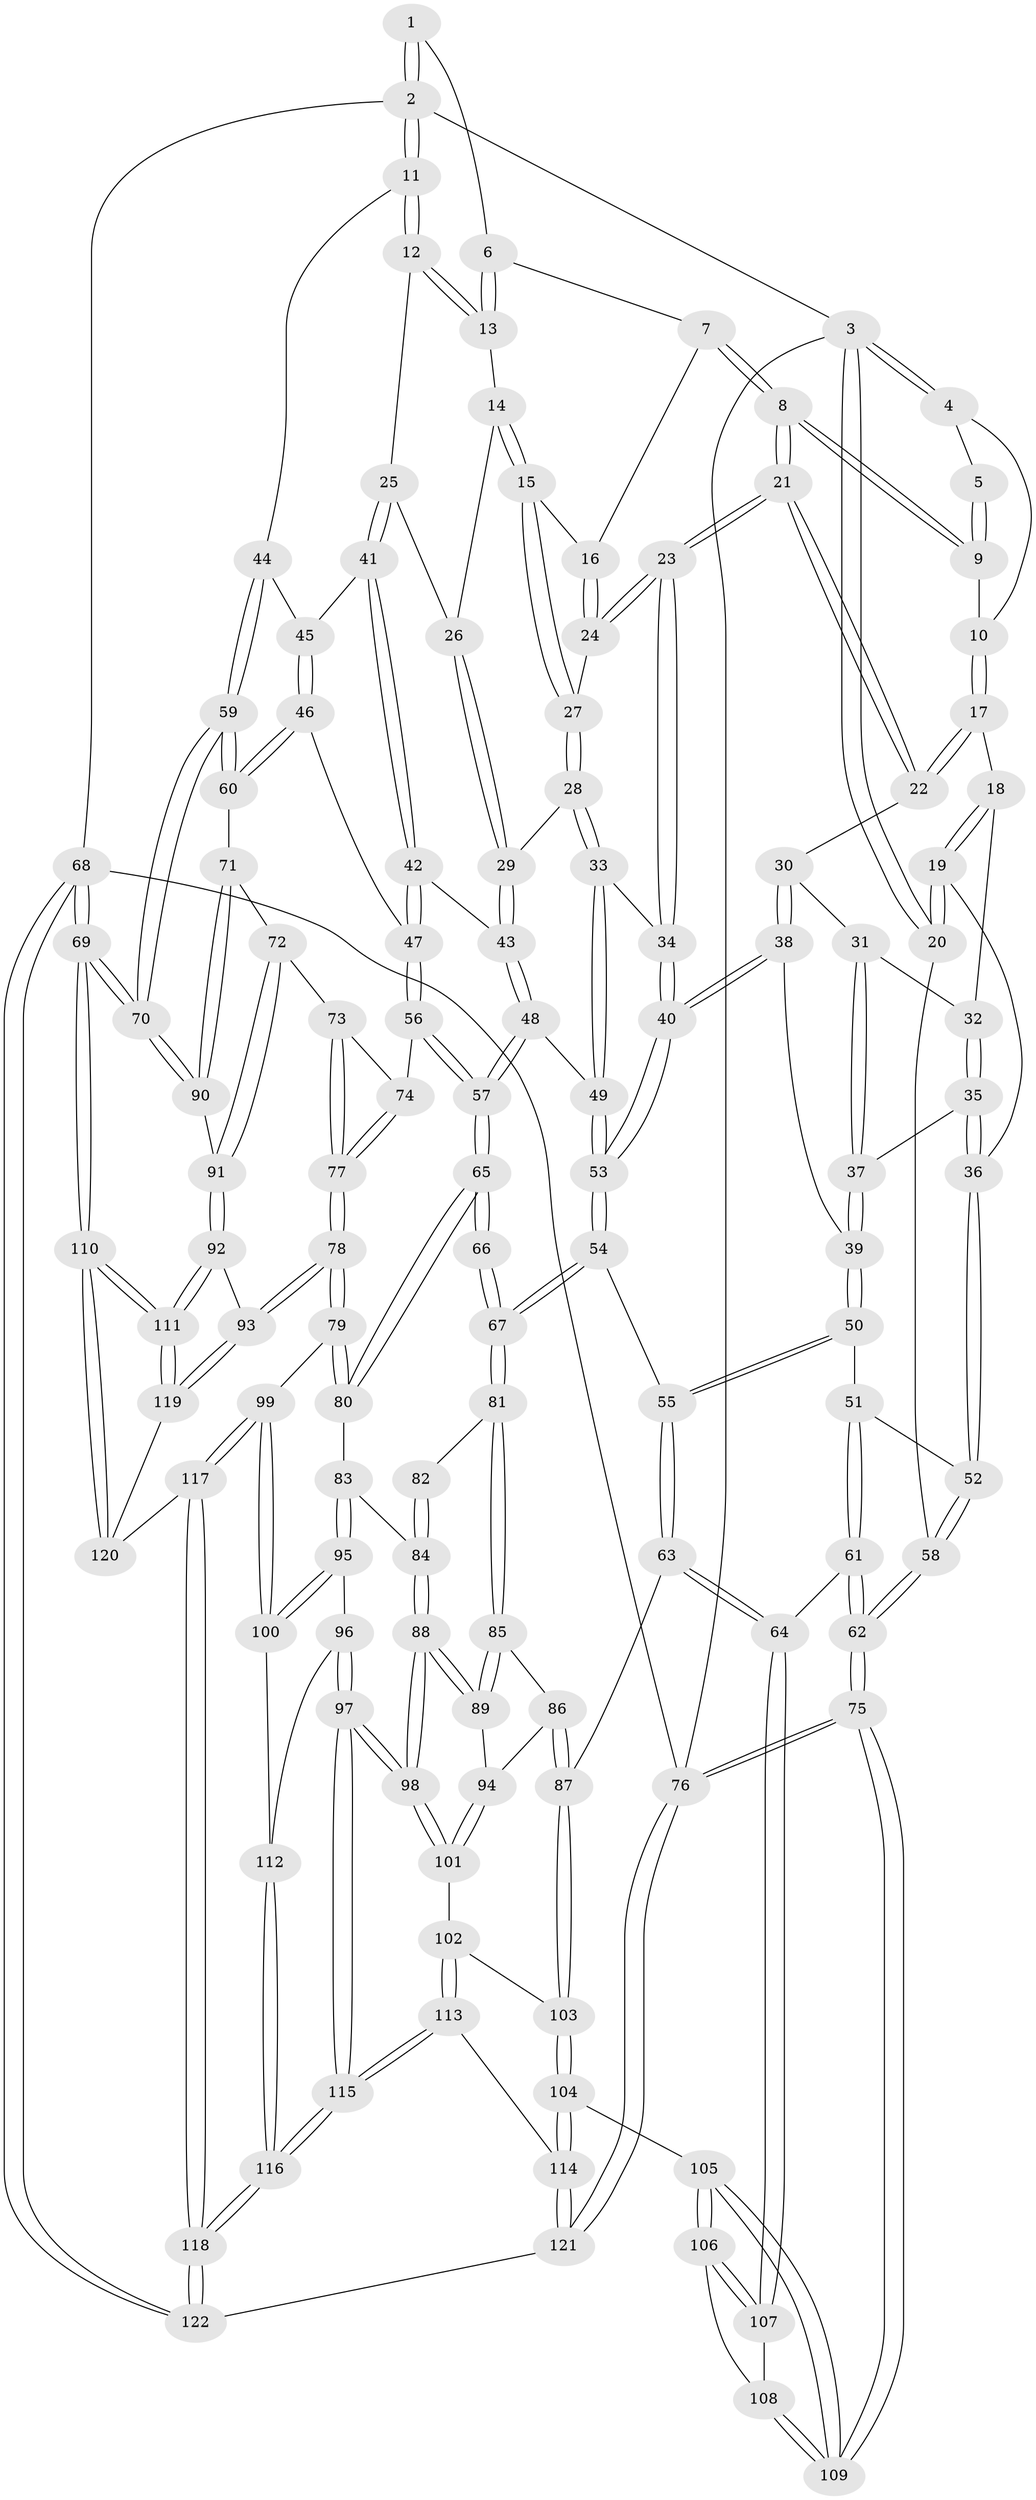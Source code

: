 // Generated by graph-tools (version 1.1) at 2025/38/03/09/25 02:38:55]
// undirected, 122 vertices, 302 edges
graph export_dot {
graph [start="1"]
  node [color=gray90,style=filled];
  1 [pos="+0.6841948104225936+0"];
  2 [pos="+1+0"];
  3 [pos="+0+0"];
  4 [pos="+0.07555529151758422+0"];
  5 [pos="+0.3904892552079893+0"];
  6 [pos="+0.675708682598099+0"];
  7 [pos="+0.6460611264163161+0.018720174833127844"];
  8 [pos="+0.4294596695216699+0.1047950436020882"];
  9 [pos="+0.4001315453305418+0"];
  10 [pos="+0.21965812922033032+0.07111354302818454"];
  11 [pos="+1+0"];
  12 [pos="+0.8541676971454453+0.11972329292431853"];
  13 [pos="+0.7532348291835044+0.07771514951540857"];
  14 [pos="+0.7303004210734917+0.11530361562161628"];
  15 [pos="+0.6574739567365235+0.16408149961871427"];
  16 [pos="+0.6348903748371073+0.08085735203440746"];
  17 [pos="+0.21726782573678116+0.11408252880109464"];
  18 [pos="+0.19612444404602722+0.13230573366582757"];
  19 [pos="+0.061529405842779245+0.12900662668836235"];
  20 [pos="+0+0"];
  21 [pos="+0.4288543050111517+0.10901817040532605"];
  22 [pos="+0.357931334418858+0.13497469919826272"];
  23 [pos="+0.47183231277461507+0.17994545043788035"];
  24 [pos="+0.5513742264554466+0.16486944686479735"];
  25 [pos="+0.8527075388050125+0.14975858347219115"];
  26 [pos="+0.7277662367037495+0.16648634707080165"];
  27 [pos="+0.6526257978505788+0.18516022596347417"];
  28 [pos="+0.674886722275205+0.22873240761540908"];
  29 [pos="+0.7134828218709026+0.25287394638292765"];
  30 [pos="+0.32038301639030775+0.1966981758457703"];
  31 [pos="+0.2991187094449885+0.20405479332936227"];
  32 [pos="+0.20669617625036757+0.18598198322203752"];
  33 [pos="+0.5369790866405533+0.2790548864528094"];
  34 [pos="+0.4777645050414221+0.2423068357070637"];
  35 [pos="+0.20766547096205304+0.2708066279417453"];
  36 [pos="+0.11722440163577219+0.31950991218208075"];
  37 [pos="+0.21235721774511912+0.2720601181790353"];
  38 [pos="+0.3182465428753183+0.3056069453697513"];
  39 [pos="+0.2789917259421898+0.306406210755171"];
  40 [pos="+0.39625291454864164+0.3416407586411637"];
  41 [pos="+0.8511910451217011+0.21067639115391634"];
  42 [pos="+0.81993886472098+0.24954417398575945"];
  43 [pos="+0.7375735003698035+0.2770904259112393"];
  44 [pos="+1+0.10022661832647178"];
  45 [pos="+0.9286345134808298+0.23370054854558334"];
  46 [pos="+1+0.44967312451320623"];
  47 [pos="+0.9372537378632493+0.4568141137290054"];
  48 [pos="+0.6831714208514468+0.422224492209954"];
  49 [pos="+0.6152613881500667+0.40348884638593496"];
  50 [pos="+0.2308105478197373+0.4372491572480374"];
  51 [pos="+0.11227008451116736+0.4259910679382511"];
  52 [pos="+0.08187572693037205+0.3831444451320982"];
  53 [pos="+0.40462058595416417+0.49000494202406275"];
  54 [pos="+0.39622797511941726+0.5076072716671327"];
  55 [pos="+0.36988724582259813+0.5137134574242862"];
  56 [pos="+0.8335806480511012+0.5095395570428529"];
  57 [pos="+0.7369381385413256+0.5114283000770454"];
  58 [pos="+0+0.3532233380385462"];
  59 [pos="+1+0.44264024552697856"];
  60 [pos="+1+0.45094450593914204"];
  61 [pos="+0.10468719490390367+0.5830371375650703"];
  62 [pos="+0+0.6424526147149047"];
  63 [pos="+0.22468146346299048+0.6530840503970193"];
  64 [pos="+0.17670270208900493+0.6575702218391728"];
  65 [pos="+0.7233403929562592+0.5339825494765812"];
  66 [pos="+0.6799387044458804+0.5355541068939387"];
  67 [pos="+0.3966505679848613+0.5081406862426813"];
  68 [pos="+1+1"];
  69 [pos="+1+1"];
  70 [pos="+1+0.714043969728532"];
  71 [pos="+0.96115366733392+0.655096497052669"];
  72 [pos="+0.9130067507331205+0.6556702341656239"];
  73 [pos="+0.8963856291299289+0.6486962030560142"];
  74 [pos="+0.845478784006601+0.5411488173711806"];
  75 [pos="+0+1"];
  76 [pos="+0+1"];
  77 [pos="+0.8155048427043392+0.7720271968553373"];
  78 [pos="+0.8108447596239746+0.7807707188670082"];
  79 [pos="+0.7824349443927308+0.7703017135707919"];
  80 [pos="+0.6974774317890099+0.6063572104294556"];
  81 [pos="+0.4113339055992323+0.5308938605366503"];
  82 [pos="+0.4670769130295374+0.5734633731614457"];
  83 [pos="+0.5809314868055634+0.6787682800198307"];
  84 [pos="+0.5670510062840451+0.677692378307102"];
  85 [pos="+0.4100426267937686+0.6189494634609777"];
  86 [pos="+0.3919547514575044+0.7008340723245153"];
  87 [pos="+0.27460323927687685+0.7065050732870847"];
  88 [pos="+0.5068569415751254+0.7281725848350639"];
  89 [pos="+0.4737980763576481+0.7260771093944539"];
  90 [pos="+1+0.7139140696262514"];
  91 [pos="+0.9411532492323234+0.7626243437483335"];
  92 [pos="+0.8961245409661642+0.8108236250894408"];
  93 [pos="+0.8280960670165273+0.7974444440693528"];
  94 [pos="+0.4140717886703201+0.7396790336668115"];
  95 [pos="+0.6069952537566546+0.747883972553977"];
  96 [pos="+0.5524717959399161+0.818331966229982"];
  97 [pos="+0.5000975803279968+0.8284034399980881"];
  98 [pos="+0.4993795036195231+0.8269828478764354"];
  99 [pos="+0.6937745942244371+0.8136160926502161"];
  100 [pos="+0.65239159737086+0.801179799959441"];
  101 [pos="+0.3894270939933293+0.7923473386489607"];
  102 [pos="+0.3835492943632384+0.7961666292491546"];
  103 [pos="+0.2923603391120336+0.7466963279301122"];
  104 [pos="+0.2457556853773658+0.9008310576455297"];
  105 [pos="+0.23321983646308528+0.8963957337005983"];
  106 [pos="+0.2166065347334772+0.8606474151233634"];
  107 [pos="+0.165816418310865+0.6789623827177871"];
  108 [pos="+0.08163391480484382+0.7659068458121907"];
  109 [pos="+0+0.9394611223576087"];
  110 [pos="+1+1"];
  111 [pos="+1+1"];
  112 [pos="+0.6018461740255312+0.8445892642956945"];
  113 [pos="+0.3635849176318597+0.8704774720628335"];
  114 [pos="+0.25115262305146463+0.9056069225547235"];
  115 [pos="+0.4916614334523299+0.9638424599489135"];
  116 [pos="+0.5526273246173601+1"];
  117 [pos="+0.6716458031029761+0.9958182054191216"];
  118 [pos="+0.566272578590065+1"];
  119 [pos="+0.8077653525240903+0.8743437084438922"];
  120 [pos="+0.7943409817402685+0.9202070204996338"];
  121 [pos="+0.3200979943441922+1"];
  122 [pos="+0.5629411214979562+1"];
  1 -- 2;
  1 -- 2;
  1 -- 6;
  2 -- 3;
  2 -- 11;
  2 -- 11;
  2 -- 68;
  3 -- 4;
  3 -- 4;
  3 -- 20;
  3 -- 20;
  3 -- 76;
  4 -- 5;
  4 -- 10;
  5 -- 9;
  5 -- 9;
  6 -- 7;
  6 -- 13;
  6 -- 13;
  7 -- 8;
  7 -- 8;
  7 -- 16;
  8 -- 9;
  8 -- 9;
  8 -- 21;
  8 -- 21;
  9 -- 10;
  10 -- 17;
  10 -- 17;
  11 -- 12;
  11 -- 12;
  11 -- 44;
  12 -- 13;
  12 -- 13;
  12 -- 25;
  13 -- 14;
  14 -- 15;
  14 -- 15;
  14 -- 26;
  15 -- 16;
  15 -- 27;
  15 -- 27;
  16 -- 24;
  16 -- 24;
  17 -- 18;
  17 -- 22;
  17 -- 22;
  18 -- 19;
  18 -- 19;
  18 -- 32;
  19 -- 20;
  19 -- 20;
  19 -- 36;
  20 -- 58;
  21 -- 22;
  21 -- 22;
  21 -- 23;
  21 -- 23;
  22 -- 30;
  23 -- 24;
  23 -- 24;
  23 -- 34;
  23 -- 34;
  24 -- 27;
  25 -- 26;
  25 -- 41;
  25 -- 41;
  26 -- 29;
  26 -- 29;
  27 -- 28;
  27 -- 28;
  28 -- 29;
  28 -- 33;
  28 -- 33;
  29 -- 43;
  29 -- 43;
  30 -- 31;
  30 -- 38;
  30 -- 38;
  31 -- 32;
  31 -- 37;
  31 -- 37;
  32 -- 35;
  32 -- 35;
  33 -- 34;
  33 -- 49;
  33 -- 49;
  34 -- 40;
  34 -- 40;
  35 -- 36;
  35 -- 36;
  35 -- 37;
  36 -- 52;
  36 -- 52;
  37 -- 39;
  37 -- 39;
  38 -- 39;
  38 -- 40;
  38 -- 40;
  39 -- 50;
  39 -- 50;
  40 -- 53;
  40 -- 53;
  41 -- 42;
  41 -- 42;
  41 -- 45;
  42 -- 43;
  42 -- 47;
  42 -- 47;
  43 -- 48;
  43 -- 48;
  44 -- 45;
  44 -- 59;
  44 -- 59;
  45 -- 46;
  45 -- 46;
  46 -- 47;
  46 -- 60;
  46 -- 60;
  47 -- 56;
  47 -- 56;
  48 -- 49;
  48 -- 57;
  48 -- 57;
  49 -- 53;
  49 -- 53;
  50 -- 51;
  50 -- 55;
  50 -- 55;
  51 -- 52;
  51 -- 61;
  51 -- 61;
  52 -- 58;
  52 -- 58;
  53 -- 54;
  53 -- 54;
  54 -- 55;
  54 -- 67;
  54 -- 67;
  55 -- 63;
  55 -- 63;
  56 -- 57;
  56 -- 57;
  56 -- 74;
  57 -- 65;
  57 -- 65;
  58 -- 62;
  58 -- 62;
  59 -- 60;
  59 -- 60;
  59 -- 70;
  59 -- 70;
  60 -- 71;
  61 -- 62;
  61 -- 62;
  61 -- 64;
  62 -- 75;
  62 -- 75;
  63 -- 64;
  63 -- 64;
  63 -- 87;
  64 -- 107;
  64 -- 107;
  65 -- 66;
  65 -- 66;
  65 -- 80;
  65 -- 80;
  66 -- 67;
  66 -- 67;
  67 -- 81;
  67 -- 81;
  68 -- 69;
  68 -- 69;
  68 -- 122;
  68 -- 122;
  68 -- 76;
  69 -- 70;
  69 -- 70;
  69 -- 110;
  69 -- 110;
  70 -- 90;
  70 -- 90;
  71 -- 72;
  71 -- 90;
  71 -- 90;
  72 -- 73;
  72 -- 91;
  72 -- 91;
  73 -- 74;
  73 -- 77;
  73 -- 77;
  74 -- 77;
  74 -- 77;
  75 -- 76;
  75 -- 76;
  75 -- 109;
  75 -- 109;
  76 -- 121;
  76 -- 121;
  77 -- 78;
  77 -- 78;
  78 -- 79;
  78 -- 79;
  78 -- 93;
  78 -- 93;
  79 -- 80;
  79 -- 80;
  79 -- 99;
  80 -- 83;
  81 -- 82;
  81 -- 85;
  81 -- 85;
  82 -- 84;
  82 -- 84;
  83 -- 84;
  83 -- 95;
  83 -- 95;
  84 -- 88;
  84 -- 88;
  85 -- 86;
  85 -- 89;
  85 -- 89;
  86 -- 87;
  86 -- 87;
  86 -- 94;
  87 -- 103;
  87 -- 103;
  88 -- 89;
  88 -- 89;
  88 -- 98;
  88 -- 98;
  89 -- 94;
  90 -- 91;
  91 -- 92;
  91 -- 92;
  92 -- 93;
  92 -- 111;
  92 -- 111;
  93 -- 119;
  93 -- 119;
  94 -- 101;
  94 -- 101;
  95 -- 96;
  95 -- 100;
  95 -- 100;
  96 -- 97;
  96 -- 97;
  96 -- 112;
  97 -- 98;
  97 -- 98;
  97 -- 115;
  97 -- 115;
  98 -- 101;
  98 -- 101;
  99 -- 100;
  99 -- 100;
  99 -- 117;
  99 -- 117;
  100 -- 112;
  101 -- 102;
  102 -- 103;
  102 -- 113;
  102 -- 113;
  103 -- 104;
  103 -- 104;
  104 -- 105;
  104 -- 114;
  104 -- 114;
  105 -- 106;
  105 -- 106;
  105 -- 109;
  105 -- 109;
  106 -- 107;
  106 -- 107;
  106 -- 108;
  107 -- 108;
  108 -- 109;
  108 -- 109;
  110 -- 111;
  110 -- 111;
  110 -- 120;
  110 -- 120;
  111 -- 119;
  111 -- 119;
  112 -- 116;
  112 -- 116;
  113 -- 114;
  113 -- 115;
  113 -- 115;
  114 -- 121;
  114 -- 121;
  115 -- 116;
  115 -- 116;
  116 -- 118;
  116 -- 118;
  117 -- 118;
  117 -- 118;
  117 -- 120;
  118 -- 122;
  118 -- 122;
  119 -- 120;
  121 -- 122;
}
